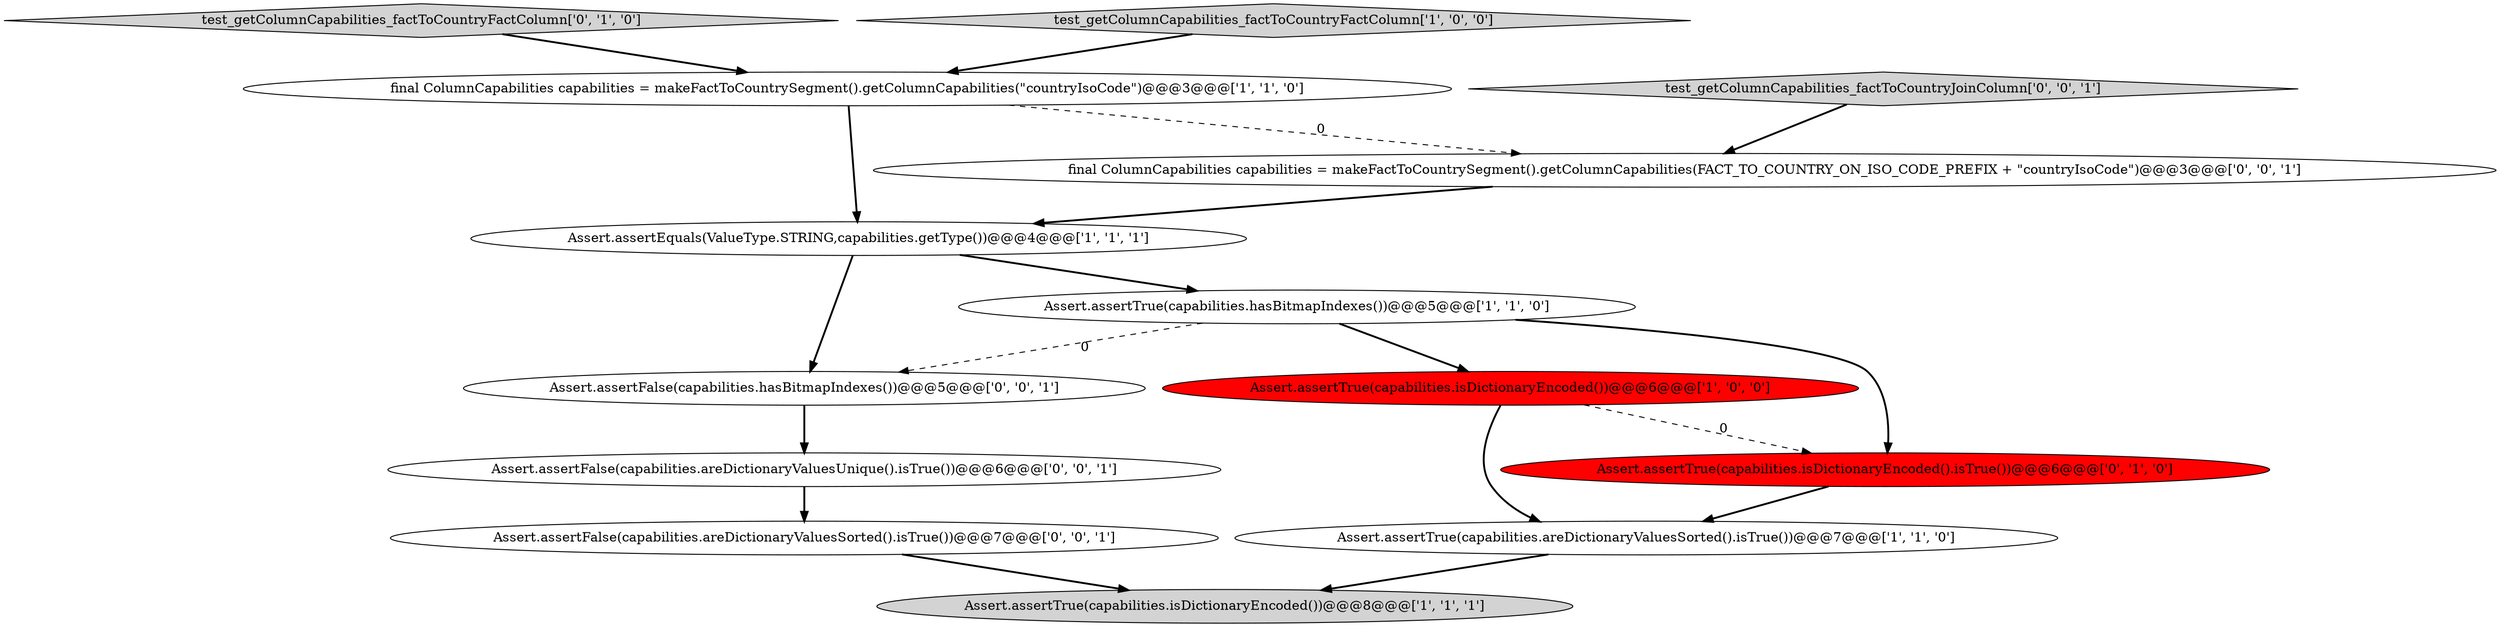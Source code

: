 digraph {
5 [style = filled, label = "Assert.assertTrue(capabilities.isDictionaryEncoded())@@@8@@@['1', '1', '1']", fillcolor = lightgray, shape = ellipse image = "AAA0AAABBB1BBB"];
9 [style = filled, label = "Assert.assertFalse(capabilities.areDictionaryValuesUnique().isTrue())@@@6@@@['0', '0', '1']", fillcolor = white, shape = ellipse image = "AAA0AAABBB3BBB"];
10 [style = filled, label = "final ColumnCapabilities capabilities = makeFactToCountrySegment().getColumnCapabilities(FACT_TO_COUNTRY_ON_ISO_CODE_PREFIX + \"countryIsoCode\")@@@3@@@['0', '0', '1']", fillcolor = white, shape = ellipse image = "AAA0AAABBB3BBB"];
0 [style = filled, label = "final ColumnCapabilities capabilities = makeFactToCountrySegment().getColumnCapabilities(\"countryIsoCode\")@@@3@@@['1', '1', '0']", fillcolor = white, shape = ellipse image = "AAA0AAABBB1BBB"];
8 [style = filled, label = "test_getColumnCapabilities_factToCountryFactColumn['0', '1', '0']", fillcolor = lightgray, shape = diamond image = "AAA0AAABBB2BBB"];
1 [style = filled, label = "Assert.assertTrue(capabilities.areDictionaryValuesSorted().isTrue())@@@7@@@['1', '1', '0']", fillcolor = white, shape = ellipse image = "AAA0AAABBB1BBB"];
3 [style = filled, label = "Assert.assertEquals(ValueType.STRING,capabilities.getType())@@@4@@@['1', '1', '1']", fillcolor = white, shape = ellipse image = "AAA0AAABBB1BBB"];
6 [style = filled, label = "test_getColumnCapabilities_factToCountryFactColumn['1', '0', '0']", fillcolor = lightgray, shape = diamond image = "AAA0AAABBB1BBB"];
11 [style = filled, label = "Assert.assertFalse(capabilities.hasBitmapIndexes())@@@5@@@['0', '0', '1']", fillcolor = white, shape = ellipse image = "AAA0AAABBB3BBB"];
4 [style = filled, label = "Assert.assertTrue(capabilities.hasBitmapIndexes())@@@5@@@['1', '1', '0']", fillcolor = white, shape = ellipse image = "AAA0AAABBB1BBB"];
7 [style = filled, label = "Assert.assertTrue(capabilities.isDictionaryEncoded().isTrue())@@@6@@@['0', '1', '0']", fillcolor = red, shape = ellipse image = "AAA1AAABBB2BBB"];
2 [style = filled, label = "Assert.assertTrue(capabilities.isDictionaryEncoded())@@@6@@@['1', '0', '0']", fillcolor = red, shape = ellipse image = "AAA1AAABBB1BBB"];
12 [style = filled, label = "Assert.assertFalse(capabilities.areDictionaryValuesSorted().isTrue())@@@7@@@['0', '0', '1']", fillcolor = white, shape = ellipse image = "AAA0AAABBB3BBB"];
13 [style = filled, label = "test_getColumnCapabilities_factToCountryJoinColumn['0', '0', '1']", fillcolor = lightgray, shape = diamond image = "AAA0AAABBB3BBB"];
1->5 [style = bold, label=""];
0->3 [style = bold, label=""];
8->0 [style = bold, label=""];
3->11 [style = bold, label=""];
13->10 [style = bold, label=""];
10->3 [style = bold, label=""];
6->0 [style = bold, label=""];
7->1 [style = bold, label=""];
4->2 [style = bold, label=""];
9->12 [style = bold, label=""];
12->5 [style = bold, label=""];
0->10 [style = dashed, label="0"];
4->11 [style = dashed, label="0"];
2->7 [style = dashed, label="0"];
11->9 [style = bold, label=""];
3->4 [style = bold, label=""];
2->1 [style = bold, label=""];
4->7 [style = bold, label=""];
}
